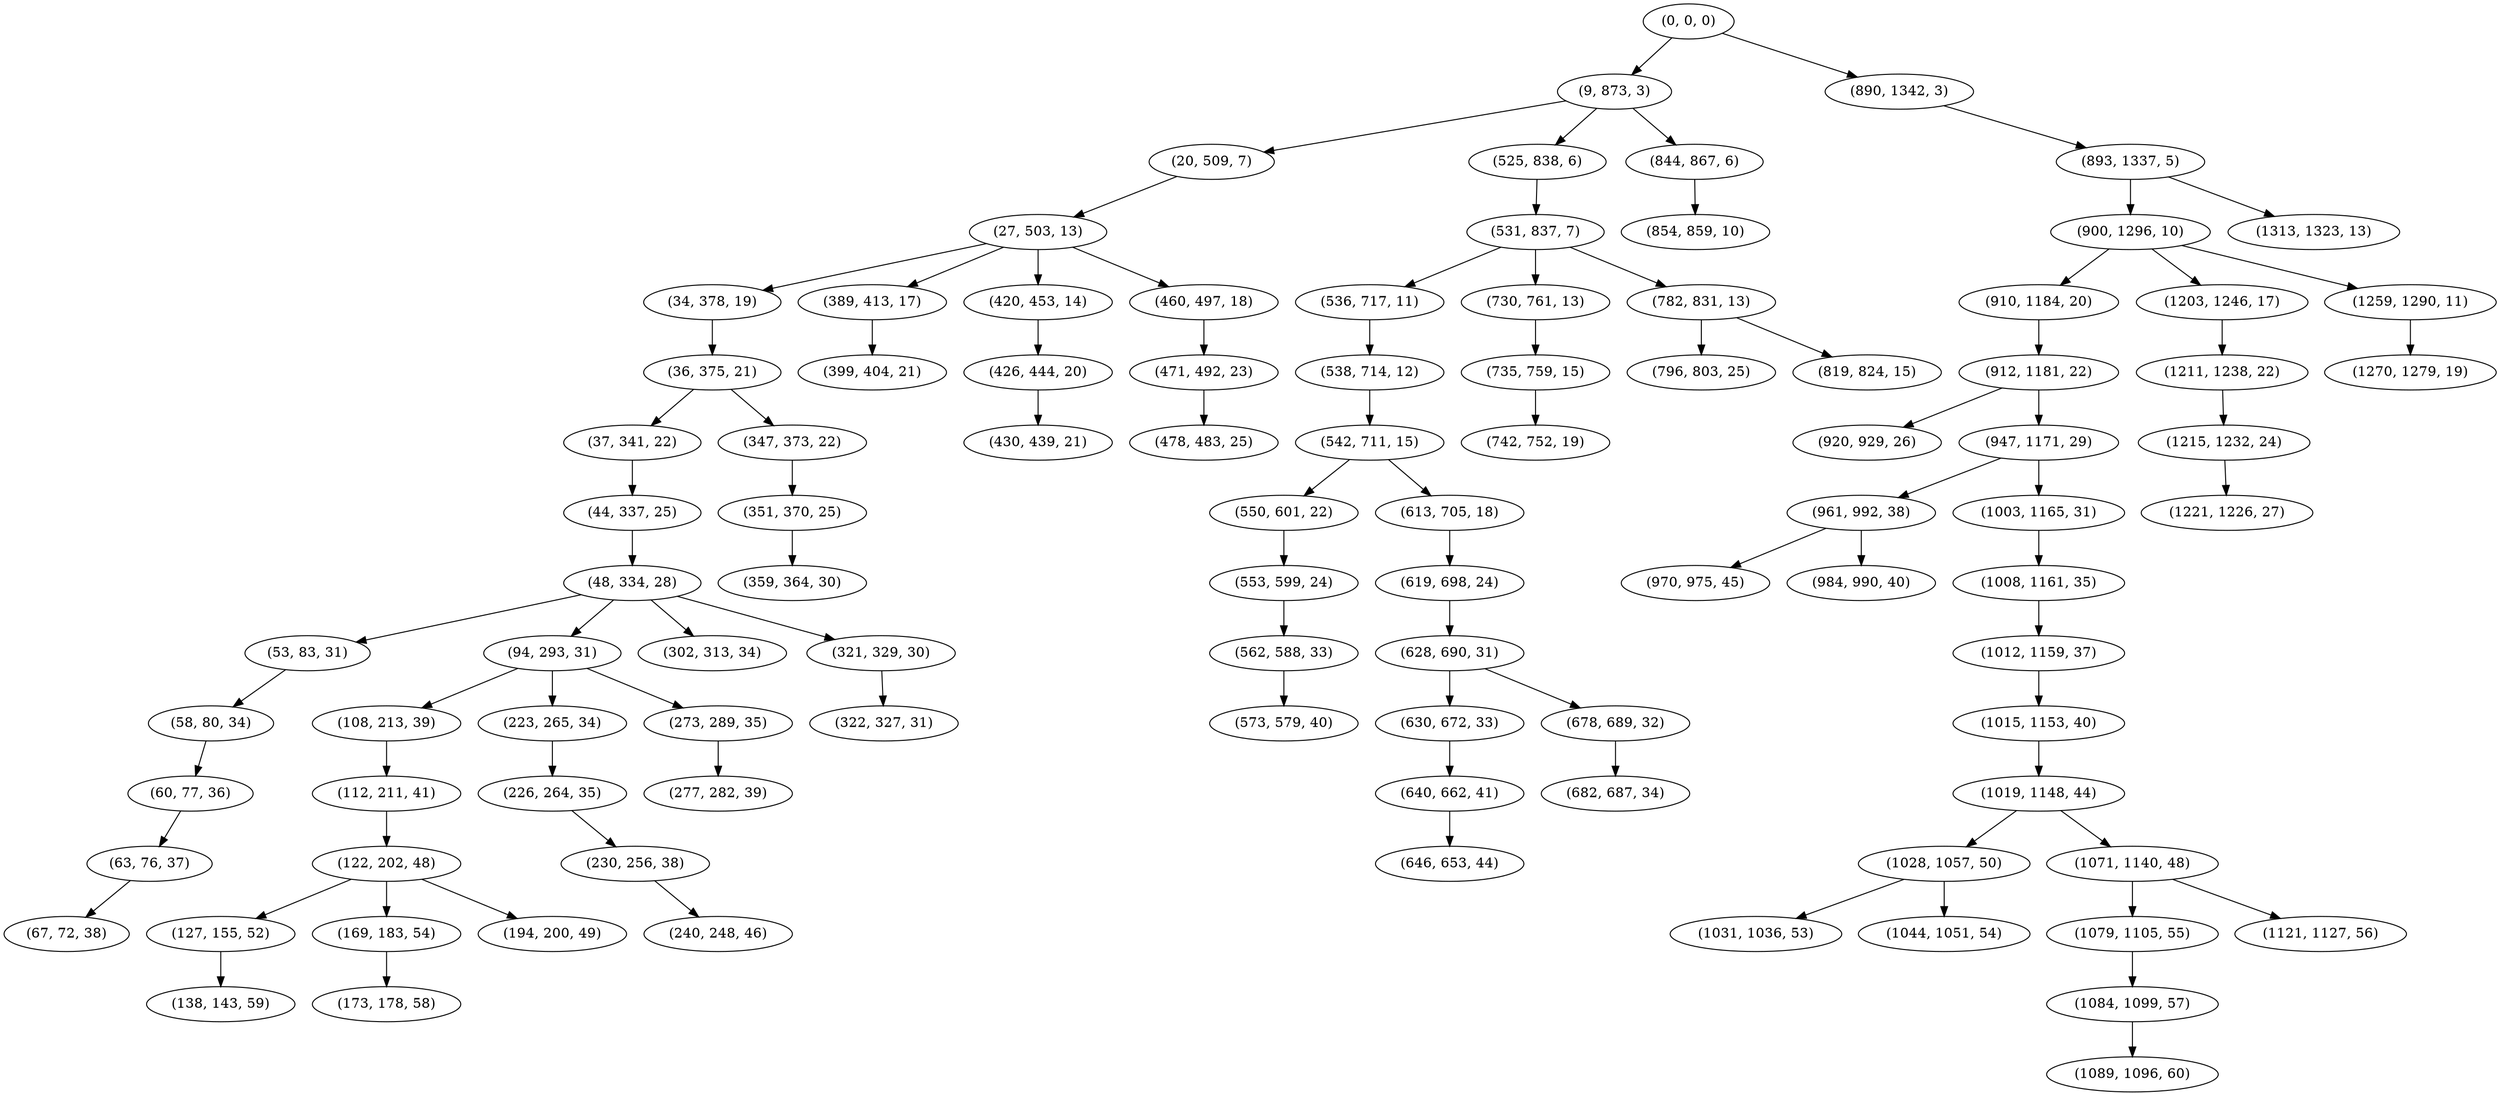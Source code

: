 digraph tree {
    "(0, 0, 0)";
    "(9, 873, 3)";
    "(20, 509, 7)";
    "(27, 503, 13)";
    "(34, 378, 19)";
    "(36, 375, 21)";
    "(37, 341, 22)";
    "(44, 337, 25)";
    "(48, 334, 28)";
    "(53, 83, 31)";
    "(58, 80, 34)";
    "(60, 77, 36)";
    "(63, 76, 37)";
    "(67, 72, 38)";
    "(94, 293, 31)";
    "(108, 213, 39)";
    "(112, 211, 41)";
    "(122, 202, 48)";
    "(127, 155, 52)";
    "(138, 143, 59)";
    "(169, 183, 54)";
    "(173, 178, 58)";
    "(194, 200, 49)";
    "(223, 265, 34)";
    "(226, 264, 35)";
    "(230, 256, 38)";
    "(240, 248, 46)";
    "(273, 289, 35)";
    "(277, 282, 39)";
    "(302, 313, 34)";
    "(321, 329, 30)";
    "(322, 327, 31)";
    "(347, 373, 22)";
    "(351, 370, 25)";
    "(359, 364, 30)";
    "(389, 413, 17)";
    "(399, 404, 21)";
    "(420, 453, 14)";
    "(426, 444, 20)";
    "(430, 439, 21)";
    "(460, 497, 18)";
    "(471, 492, 23)";
    "(478, 483, 25)";
    "(525, 838, 6)";
    "(531, 837, 7)";
    "(536, 717, 11)";
    "(538, 714, 12)";
    "(542, 711, 15)";
    "(550, 601, 22)";
    "(553, 599, 24)";
    "(562, 588, 33)";
    "(573, 579, 40)";
    "(613, 705, 18)";
    "(619, 698, 24)";
    "(628, 690, 31)";
    "(630, 672, 33)";
    "(640, 662, 41)";
    "(646, 653, 44)";
    "(678, 689, 32)";
    "(682, 687, 34)";
    "(730, 761, 13)";
    "(735, 759, 15)";
    "(742, 752, 19)";
    "(782, 831, 13)";
    "(796, 803, 25)";
    "(819, 824, 15)";
    "(844, 867, 6)";
    "(854, 859, 10)";
    "(890, 1342, 3)";
    "(893, 1337, 5)";
    "(900, 1296, 10)";
    "(910, 1184, 20)";
    "(912, 1181, 22)";
    "(920, 929, 26)";
    "(947, 1171, 29)";
    "(961, 992, 38)";
    "(970, 975, 45)";
    "(984, 990, 40)";
    "(1003, 1165, 31)";
    "(1008, 1161, 35)";
    "(1012, 1159, 37)";
    "(1015, 1153, 40)";
    "(1019, 1148, 44)";
    "(1028, 1057, 50)";
    "(1031, 1036, 53)";
    "(1044, 1051, 54)";
    "(1071, 1140, 48)";
    "(1079, 1105, 55)";
    "(1084, 1099, 57)";
    "(1089, 1096, 60)";
    "(1121, 1127, 56)";
    "(1203, 1246, 17)";
    "(1211, 1238, 22)";
    "(1215, 1232, 24)";
    "(1221, 1226, 27)";
    "(1259, 1290, 11)";
    "(1270, 1279, 19)";
    "(1313, 1323, 13)";
    "(0, 0, 0)" -> "(9, 873, 3)";
    "(0, 0, 0)" -> "(890, 1342, 3)";
    "(9, 873, 3)" -> "(20, 509, 7)";
    "(9, 873, 3)" -> "(525, 838, 6)";
    "(9, 873, 3)" -> "(844, 867, 6)";
    "(20, 509, 7)" -> "(27, 503, 13)";
    "(27, 503, 13)" -> "(34, 378, 19)";
    "(27, 503, 13)" -> "(389, 413, 17)";
    "(27, 503, 13)" -> "(420, 453, 14)";
    "(27, 503, 13)" -> "(460, 497, 18)";
    "(34, 378, 19)" -> "(36, 375, 21)";
    "(36, 375, 21)" -> "(37, 341, 22)";
    "(36, 375, 21)" -> "(347, 373, 22)";
    "(37, 341, 22)" -> "(44, 337, 25)";
    "(44, 337, 25)" -> "(48, 334, 28)";
    "(48, 334, 28)" -> "(53, 83, 31)";
    "(48, 334, 28)" -> "(94, 293, 31)";
    "(48, 334, 28)" -> "(302, 313, 34)";
    "(48, 334, 28)" -> "(321, 329, 30)";
    "(53, 83, 31)" -> "(58, 80, 34)";
    "(58, 80, 34)" -> "(60, 77, 36)";
    "(60, 77, 36)" -> "(63, 76, 37)";
    "(63, 76, 37)" -> "(67, 72, 38)";
    "(94, 293, 31)" -> "(108, 213, 39)";
    "(94, 293, 31)" -> "(223, 265, 34)";
    "(94, 293, 31)" -> "(273, 289, 35)";
    "(108, 213, 39)" -> "(112, 211, 41)";
    "(112, 211, 41)" -> "(122, 202, 48)";
    "(122, 202, 48)" -> "(127, 155, 52)";
    "(122, 202, 48)" -> "(169, 183, 54)";
    "(122, 202, 48)" -> "(194, 200, 49)";
    "(127, 155, 52)" -> "(138, 143, 59)";
    "(169, 183, 54)" -> "(173, 178, 58)";
    "(223, 265, 34)" -> "(226, 264, 35)";
    "(226, 264, 35)" -> "(230, 256, 38)";
    "(230, 256, 38)" -> "(240, 248, 46)";
    "(273, 289, 35)" -> "(277, 282, 39)";
    "(321, 329, 30)" -> "(322, 327, 31)";
    "(347, 373, 22)" -> "(351, 370, 25)";
    "(351, 370, 25)" -> "(359, 364, 30)";
    "(389, 413, 17)" -> "(399, 404, 21)";
    "(420, 453, 14)" -> "(426, 444, 20)";
    "(426, 444, 20)" -> "(430, 439, 21)";
    "(460, 497, 18)" -> "(471, 492, 23)";
    "(471, 492, 23)" -> "(478, 483, 25)";
    "(525, 838, 6)" -> "(531, 837, 7)";
    "(531, 837, 7)" -> "(536, 717, 11)";
    "(531, 837, 7)" -> "(730, 761, 13)";
    "(531, 837, 7)" -> "(782, 831, 13)";
    "(536, 717, 11)" -> "(538, 714, 12)";
    "(538, 714, 12)" -> "(542, 711, 15)";
    "(542, 711, 15)" -> "(550, 601, 22)";
    "(542, 711, 15)" -> "(613, 705, 18)";
    "(550, 601, 22)" -> "(553, 599, 24)";
    "(553, 599, 24)" -> "(562, 588, 33)";
    "(562, 588, 33)" -> "(573, 579, 40)";
    "(613, 705, 18)" -> "(619, 698, 24)";
    "(619, 698, 24)" -> "(628, 690, 31)";
    "(628, 690, 31)" -> "(630, 672, 33)";
    "(628, 690, 31)" -> "(678, 689, 32)";
    "(630, 672, 33)" -> "(640, 662, 41)";
    "(640, 662, 41)" -> "(646, 653, 44)";
    "(678, 689, 32)" -> "(682, 687, 34)";
    "(730, 761, 13)" -> "(735, 759, 15)";
    "(735, 759, 15)" -> "(742, 752, 19)";
    "(782, 831, 13)" -> "(796, 803, 25)";
    "(782, 831, 13)" -> "(819, 824, 15)";
    "(844, 867, 6)" -> "(854, 859, 10)";
    "(890, 1342, 3)" -> "(893, 1337, 5)";
    "(893, 1337, 5)" -> "(900, 1296, 10)";
    "(893, 1337, 5)" -> "(1313, 1323, 13)";
    "(900, 1296, 10)" -> "(910, 1184, 20)";
    "(900, 1296, 10)" -> "(1203, 1246, 17)";
    "(900, 1296, 10)" -> "(1259, 1290, 11)";
    "(910, 1184, 20)" -> "(912, 1181, 22)";
    "(912, 1181, 22)" -> "(920, 929, 26)";
    "(912, 1181, 22)" -> "(947, 1171, 29)";
    "(947, 1171, 29)" -> "(961, 992, 38)";
    "(947, 1171, 29)" -> "(1003, 1165, 31)";
    "(961, 992, 38)" -> "(970, 975, 45)";
    "(961, 992, 38)" -> "(984, 990, 40)";
    "(1003, 1165, 31)" -> "(1008, 1161, 35)";
    "(1008, 1161, 35)" -> "(1012, 1159, 37)";
    "(1012, 1159, 37)" -> "(1015, 1153, 40)";
    "(1015, 1153, 40)" -> "(1019, 1148, 44)";
    "(1019, 1148, 44)" -> "(1028, 1057, 50)";
    "(1019, 1148, 44)" -> "(1071, 1140, 48)";
    "(1028, 1057, 50)" -> "(1031, 1036, 53)";
    "(1028, 1057, 50)" -> "(1044, 1051, 54)";
    "(1071, 1140, 48)" -> "(1079, 1105, 55)";
    "(1071, 1140, 48)" -> "(1121, 1127, 56)";
    "(1079, 1105, 55)" -> "(1084, 1099, 57)";
    "(1084, 1099, 57)" -> "(1089, 1096, 60)";
    "(1203, 1246, 17)" -> "(1211, 1238, 22)";
    "(1211, 1238, 22)" -> "(1215, 1232, 24)";
    "(1215, 1232, 24)" -> "(1221, 1226, 27)";
    "(1259, 1290, 11)" -> "(1270, 1279, 19)";
}
